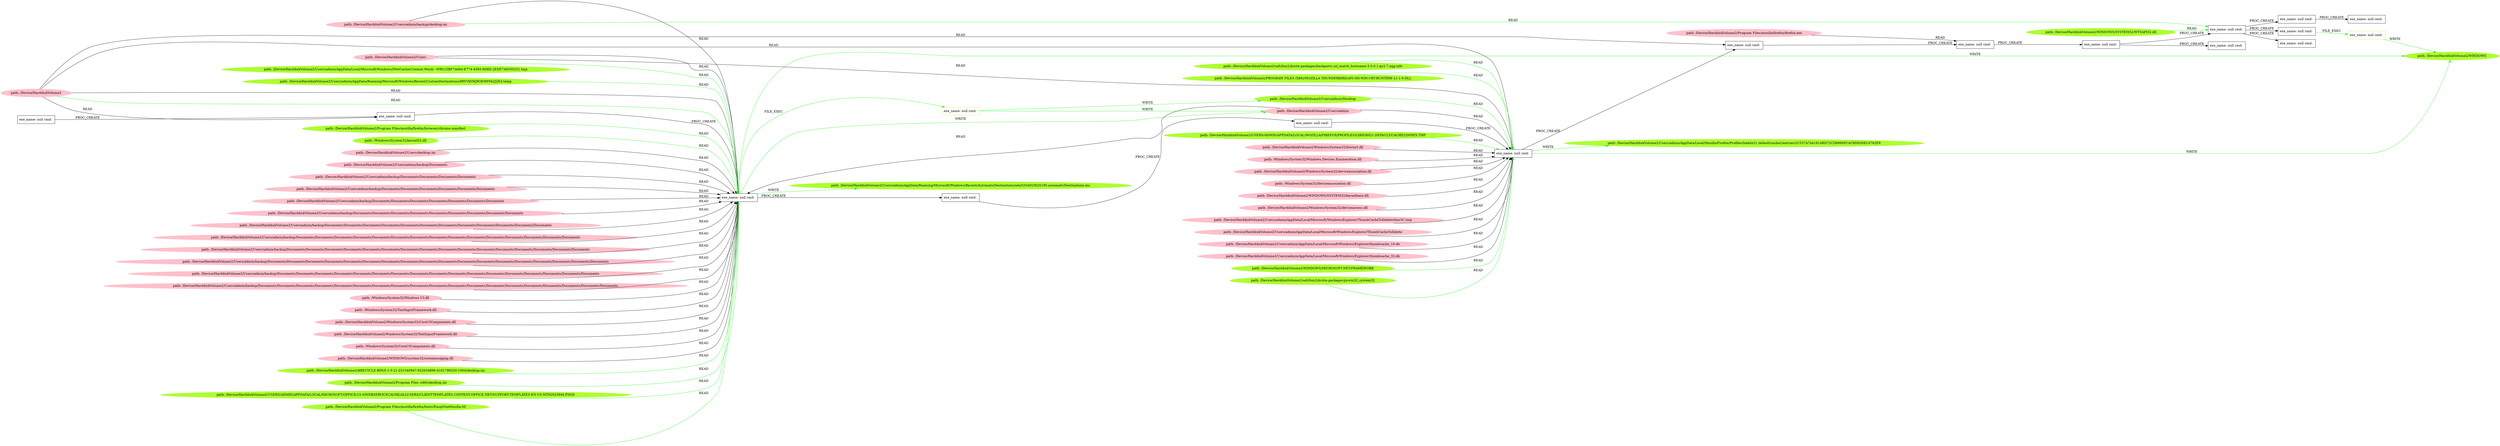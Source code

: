 digraph {
	rankdir=LR
	29 [label="exe_name: null cmd: " color=black shape=box style=solid]
	89 [label="exe_name: null cmd: " color=greenyellow shape=box style=solid]
	29 -> 89 [label=FILE_EXEC color=green]
	3 [label="exe_name: null cmd: " color=black shape=box style=solid]
	107 [label="exe_name: null cmd: " color=greenyellow shape=box style=solid]
	3 -> 107 [label=FILE_EXEC color=green]
	40 [label="exe_name: null cmd: " color=black shape=box style=solid]
	31 [label="exe_name: null cmd: " color=black shape=box style=solid]
	40 -> 31 [label=PROC_CREATE color=black]
	77 [label="path: /Device/HarddiskVolume2" color=pink shape=oval style=filled]
	31 [label="exe_name: null cmd: " color=black shape=box style=solid]
	77 -> 31 [label=READ color=black]
	31 [label="exe_name: null cmd: " color=black shape=box style=solid]
	29 [label="exe_name: null cmd: " color=black shape=box style=solid]
	31 -> 29 [label=PROC_CREATE color=black]
	77 [label="path: /Device/HarddiskVolume2" color=pink shape=oval style=filled]
	29 [label="exe_name: null cmd: " color=black shape=box style=solid]
	77 -> 29 [label=READ color=black]
	53 [label="path: /Device/HarddiskVolume2/Users/desktop.ini" color=pink shape=oval style=filled]
	29 [label="exe_name: null cmd: " color=black shape=box style=solid]
	53 -> 29 [label=READ color=black]
	71 [label="path: /Device/HarddiskVolume2/Users/admin" color=pink shape=oval style=filled]
	29 [label="exe_name: null cmd: " color=black shape=box style=solid]
	71 -> 29 [label=READ color=black]
	75 [label="path: /Device/HarddiskVolume2/Users" color=pink shape=oval style=filled]
	29 [label="exe_name: null cmd: " color=black shape=box style=solid]
	75 -> 29 [label=READ color=black]
	28 [label="path: /Device/HarddiskVolume2/Users/admin/backup/desktop.ini" color=pink shape=oval style=filled]
	6 [label="exe_name: null cmd: " color=black shape=box style=solid]
	28 -> 6 [label=READ color=green]
	28 [label="path: /Device/HarddiskVolume2/Users/admin/backup/desktop.ini" color=pink shape=oval style=filled]
	29 [label="exe_name: null cmd: " color=black shape=box style=solid]
	28 -> 29 [label=READ color=black]
	36 [label="path: /Device/HarddiskVolume2/Users/admin/backup/Documents" color=pink shape=oval style=filled]
	29 [label="exe_name: null cmd: " color=black shape=box style=solid]
	36 -> 29 [label=READ color=black]
	54 [label="path: /Device/HarddiskVolume2/Users/admin/backup/Documents/Documents/Documents/Documents" color=pink shape=oval style=filled]
	29 [label="exe_name: null cmd: " color=black shape=box style=solid]
	54 -> 29 [label=READ color=black]
	46 [label="path: /Device/HarddiskVolume2/Users/admin/backup/Documents/Documents/Documents/Documents/Documents/Documents" color=pink shape=oval style=filled]
	29 [label="exe_name: null cmd: " color=black shape=box style=solid]
	46 -> 29 [label=READ color=black]
	66 [label="path: /Device/HarddiskVolume2/Users/admin/backup/Documents/Documents/Documents/Documents/Documents/Documents/Documents" color=pink shape=oval style=filled]
	29 [label="exe_name: null cmd: " color=black shape=box style=solid]
	66 -> 29 [label=READ color=black]
	23 [label="path: /Device/HarddiskVolume2/Users/admin/backup/Documents/Documents/Documents/Documents/Documents/Documents/Documents/Documents/Documents" color=pink shape=oval style=filled]
	29 [label="exe_name: null cmd: " color=black shape=box style=solid]
	23 -> 29 [label=READ color=black]
	12 [label="path: /Device/HarddiskVolume2/Users/admin/backup/Documents/Documents/Documents/Documents/Documents/Documents/Documents/Documents/Documents/Documents/Documents/Documents" color=pink shape=oval style=filled]
	29 [label="exe_name: null cmd: " color=black shape=box style=solid]
	12 -> 29 [label=READ color=black]
	44 [label="path: /Device/HarddiskVolume2/Users/admin/backup/Documents/Documents/Documents/Documents/Documents/Documents/Documents/Documents/Documents/Documents/Documents/Documents/Documents/Documents/Documents" color=pink shape=oval style=filled]
	29 [label="exe_name: null cmd: " color=black shape=box style=solid]
	44 -> 29 [label=READ color=black]
	35 [label="path: /Device/HarddiskVolume2/Users/admin/backup/Documents/Documents/Documents/Documents/Documents/Documents/Documents/Documents/Documents/Documents/Documents/Documents/Documents/Documents/Documents/Documents" color=pink shape=oval style=filled]
	29 [label="exe_name: null cmd: " color=black shape=box style=solid]
	35 -> 29 [label=READ color=black]
	48 [label="path: /Device/HarddiskVolume2/Users/admin/backup/Documents/Documents/Documents/Documents/Documents/Documents/Documents/Documents/Documents/Documents/Documents/Documents/Documents/Documents/Documents/Documents/Documents/Documents" color=pink shape=oval style=filled]
	29 [label="exe_name: null cmd: " color=black shape=box style=solid]
	48 -> 29 [label=READ color=black]
	20 [label="path: /Device/HarddiskVolume2/Users/admin/backup/Documents/Documents/Documents/Documents/Documents/Documents/Documents/Documents/Documents/Documents/Documents/Documents/Documents/Documents/Documents/Documents/Documents" color=pink shape=oval style=filled]
	29 [label="exe_name: null cmd: " color=black shape=box style=solid]
	20 -> 29 [label=READ color=black]
	15 [label="path: /Device/HarddiskVolume2/Users/admin/backup/Documents/Documents/Documents/Documents/Documents/Documents/Documents/Documents/Documents/Documents/Documents/Documents/Documents/Documents/Documents/Documents/Documents/Documents/Documents" color=pink shape=oval style=filled]
	29 [label="exe_name: null cmd: " color=black shape=box style=solid]
	15 -> 29 [label=READ color=black]
	55 [label="path: /Windows/System32/Windows.UI.dll" color=pink shape=oval style=filled]
	29 [label="exe_name: null cmd: " color=black shape=box style=solid]
	55 -> 29 [label=READ color=black]
	16 [label="path: /Windows/System32/TextInputFramework.dll" color=pink shape=oval style=filled]
	29 [label="exe_name: null cmd: " color=black shape=box style=solid]
	16 -> 29 [label=READ color=black]
	21 [label="path: /Device/HarddiskVolume2/Windows/System32/CoreUIComponents.dll" color=pink shape=oval style=filled]
	29 [label="exe_name: null cmd: " color=black shape=box style=solid]
	21 -> 29 [label=READ color=black]
	68 [label="path: /Device/HarddiskVolume2/Windows/System32/TextInputFramework.dll" color=pink shape=oval style=filled]
	29 [label="exe_name: null cmd: " color=black shape=box style=solid]
	68 -> 29 [label=READ color=black]
	65 [label="path: /Windows/System32/CoreUIComponents.dll" color=pink shape=oval style=filled]
	29 [label="exe_name: null cmd: " color=black shape=box style=solid]
	65 -> 29 [label=READ color=black]
	43 [label="path: /Device/HarddiskVolume2/WINDOWS/system32/coremessaging.dll" color=pink shape=oval style=filled]
	29 [label="exe_name: null cmd: " color=black shape=box style=solid]
	43 -> 29 [label=READ color=black]
	29 [label="exe_name: null cmd: " color=black shape=box style=solid]
	26 [label="exe_name: null cmd: " color=black shape=box style=solid]
	29 -> 26 [label=PROC_CREATE color=black]
	26 [label="exe_name: null cmd: " color=black shape=box style=solid]
	27 [label="exe_name: null cmd: " color=black shape=box style=solid]
	26 -> 27 [label=PROC_CREATE color=black]
	27 [label="exe_name: null cmd: " color=black shape=box style=solid]
	41 [label="exe_name: null cmd: " color=black shape=box style=solid]
	27 -> 41 [label=PROC_CREATE color=black]
	45 [label="path: /Device/HarddiskVolume2/Windows/System32/biwinrt.dll" color=pink shape=oval style=filled]
	41 [label="exe_name: null cmd: " color=black shape=box style=solid]
	45 -> 41 [label=READ color=black]
	56 [label="path: /Windows/System32/Windows.Devices.Enumeration.dll" color=pink shape=oval style=filled]
	41 [label="exe_name: null cmd: " color=black shape=box style=solid]
	56 -> 41 [label=READ color=black]
	47 [label="path: /Device/HarddiskVolume2/Windows/System32/deviceassociation.dll" color=pink shape=oval style=filled]
	41 [label="exe_name: null cmd: " color=black shape=box style=solid]
	47 -> 41 [label=READ color=black]
	69 [label="path: /Windows/System32/deviceassociation.dll" color=pink shape=oval style=filled]
	41 [label="exe_name: null cmd: " color=black shape=box style=solid]
	69 -> 41 [label=READ color=black]
	73 [label="path: /Device/HarddiskVolume2/WINDOWS/SYSTEM32/kernelbase.dll" color=pink shape=oval style=filled]
	41 [label="exe_name: null cmd: " color=black shape=box style=solid]
	73 -> 41 [label=READ color=black]
	77 [label="path: /Device/HarddiskVolume2" color=pink shape=oval style=filled]
	41 [label="exe_name: null cmd: " color=black shape=box style=solid]
	77 -> 41 [label=READ color=black]
	94 [label="path: /Device/HarddiskVolume2/$RECYCLE.BIN/S-1-5-21-231540947-922634896-4161786520-1004/desktop.ini" color=greenyellow shape=oval style=filled]
	29 [label="exe_name: null cmd: " color=black shape=box style=solid]
	94 -> 29 [label=READ color=green]
	90 [label="path: /Device/HarddiskVolume2/Users/admin/Desktop" color=greenyellow shape=oval style=filled]
	41 [label="exe_name: null cmd: " color=black shape=box style=solid]
	90 -> 41 [label=READ color=green]
	33 [label="path: /Device/HarddiskVolume2/Windows/System32/deviceaccess.dll" color=pink shape=oval style=filled]
	41 [label="exe_name: null cmd: " color=black shape=box style=solid]
	33 -> 41 [label=READ color=black]
	96 [label="path: /Device/HarddiskVolume2/Program Files (x86)/desktop.ini" color=greenyellow shape=oval style=filled]
	29 [label="exe_name: null cmd: " color=black shape=box style=solid]
	96 -> 29 [label=READ color=green]
	77 [label="path: /Device/HarddiskVolume2" color=pink shape=oval style=filled]
	29 [label="exe_name: null cmd: " color=black shape=box style=solid]
	77 -> 29 [label=READ color=green]
	85 [label="path: /Device/HarddiskVolume2/USERS/ADMIN/APPDATA/LOCAL/MICROSOFT/OFFICE/15.0/WEBSERVICECACHE/ALLUSERS/CLIENTTEMPLATES.CONTENT.OFFICE.NET/SUPPORT-TEMPLATES-EN-US-MT02923949.PNG0" color=greenyellow shape=oval style=filled]
	29 [label="exe_name: null cmd: " color=black shape=box style=solid]
	85 -> 29 [label=READ color=green]
	71 [label="path: /Device/HarddiskVolume2/Users/admin" color=pink shape=oval style=filled]
	41 [label="exe_name: null cmd: " color=black shape=box style=solid]
	71 -> 41 [label=READ color=black]
	51 [label="path: /Device/HarddiskVolume2/Users/admin/AppData/Local/Microsoft/Windows/Explorer/ThumbCacheToDelete/thm3C.tmp" color=pink shape=oval style=filled]
	41 [label="exe_name: null cmd: " color=black shape=box style=solid]
	51 -> 41 [label=READ color=black]
	67 [label="path: /Device/HarddiskVolume2/Users/admin/AppData/Local/Microsoft/Windows/Explorer/ThumbCacheToDelete" color=pink shape=oval style=filled]
	41 [label="exe_name: null cmd: " color=black shape=box style=solid]
	67 -> 41 [label=READ color=black]
	13 [label="path: /Device/HarddiskVolume2/Users/admin/AppData/Local/Microsoft/Windows/Explorer/thumbcache_16.db" color=pink shape=oval style=filled]
	41 [label="exe_name: null cmd: " color=black shape=box style=solid]
	13 -> 41 [label=READ color=black]
	60 [label="path: /Device/HarddiskVolume2/Users/admin/AppData/Local/Microsoft/Windows/Explorer/thumbcache_32.db" color=pink shape=oval style=filled]
	41 [label="exe_name: null cmd: " color=black shape=box style=solid]
	60 -> 41 [label=READ color=black]
	75 [label="path: /Device/HarddiskVolume2/Users" color=pink shape=oval style=filled]
	41 [label="exe_name: null cmd: " color=black shape=box style=solid]
	75 -> 41 [label=READ color=black]
	41 [label="exe_name: null cmd: " color=black shape=box style=solid]
	37 [label="exe_name: null cmd: " color=black shape=box style=solid]
	41 -> 37 [label=PROC_CREATE color=black]
	77 [label="path: /Device/HarddiskVolume2" color=pink shape=oval style=filled]
	37 [label="exe_name: null cmd: " color=black shape=box style=solid]
	77 -> 37 [label=READ color=black]
	37 [label="exe_name: null cmd: " color=black shape=box style=solid]
	0 [label="exe_name: null cmd: " color=black shape=box style=solid]
	37 -> 0 [label=PROC_CREATE color=black]
	39 [label="path: /Device/HarddiskVolume2/Program Files/mozilla/firefox/firefox.exe" color=pink shape=oval style=filled]
	0 [label="exe_name: null cmd: " color=black shape=box style=solid]
	39 -> 0 [label=READ color=black]
	0 [label="exe_name: null cmd: " color=black shape=box style=solid]
	2 [label="exe_name: null cmd: " color=black shape=box style=solid]
	0 -> 2 [label=PROC_CREATE color=black]
	2 [label="exe_name: null cmd: " color=black shape=box style=solid]
	4 [label="exe_name: null cmd: " color=black shape=box style=solid]
	2 -> 4 [label=PROC_CREATE color=black]
	2 [label="exe_name: null cmd: " color=black shape=box style=solid]
	6 [label="exe_name: null cmd: " color=black shape=box style=solid]
	2 -> 6 [label=PROC_CREATE color=black]
	6 [label="exe_name: null cmd: " color=black shape=box style=solid]
	3 [label="exe_name: null cmd: " color=black shape=box style=solid]
	6 -> 3 [label=PROC_CREATE color=black]
	6 [label="exe_name: null cmd: " color=black shape=box style=solid]
	1 [label="exe_name: null cmd: " color=black shape=box style=solid]
	6 -> 1 [label=PROC_CREATE color=black]
	6 [label="exe_name: null cmd: " color=black shape=box style=solid]
	5 [label="exe_name: null cmd: " color=black shape=box style=solid]
	6 -> 5 [label=PROC_CREATE color=black]
	5 [label="exe_name: null cmd: " color=black shape=box style=solid]
	9 [label="exe_name: null cmd: " color=black shape=box style=solid]
	5 -> 9 [label=PROC_CREATE color=black]
	83 [label="path: /Device/HarddiskVolume2/Program Files/mozilla/firefox/fonts/EmojiOneMozilla.ttf" color=greenyellow shape=oval style=filled]
	29 [label="exe_name: null cmd: " color=black shape=box style=solid]
	83 -> 29 [label=READ color=green]
	107 [label="exe_name: null cmd: " color=greenyellow shape=box style=solid]
	92 [label="path: /Device/HarddiskVolume2/WINDOWS" color=greenyellow shape=oval style=filled]
	107 -> 92 [label=WRITE color=green]
	95 [label="path: /Device/HarddiskVolume2/Users/admin/AppData/Local/Microsoft/Windows/INetCache/Content.Word/~WRS{5BF7A064-E774-4565-8D8D-2EDE7A935023}.tmp" color=greenyellow shape=oval style=filled]
	29 [label="exe_name: null cmd: " color=black shape=box style=solid]
	95 -> 29 [label=READ color=green]
	29 [label="exe_name: null cmd: " color=black shape=box style=solid]
	92 [label="path: /Device/HarddiskVolume2/WINDOWS" color=greenyellow shape=oval style=filled]
	29 -> 92 [label=WRITE color=green]
	88 [label="path: /Device/HarddiskVolume2/Users/admin/AppData/Roaming/Microsoft/Windows/Recent/CustomDestinations/8RYVKOKJ9OE9W942J2E4.temp" color=greenyellow shape=oval style=filled]
	29 [label="exe_name: null cmd: " color=black shape=box style=solid]
	88 -> 29 [label=READ color=green]
	41 [label="exe_name: null cmd: " color=black shape=box style=solid]
	92 [label="path: /Device/HarddiskVolume2/WINDOWS" color=greenyellow shape=oval style=filled]
	41 -> 92 [label=WRITE color=green]
	103 [label="path: /Device/HarddiskVolume2/WINDOWS/MICROSOFT.NET/FRAMEWORK" color=greenyellow shape=oval style=filled]
	41 [label="exe_name: null cmd: " color=black shape=box style=solid]
	103 -> 41 [label=READ color=green]
	106 [label="path: /Device/HarddiskVolume2/WINDOWS/SYSTEM32/WTSAPI32.dll" color=greenyellow shape=oval style=filled]
	6 [label="exe_name: null cmd: " color=black shape=box style=solid]
	106 -> 6 [label=READ color=green]
	87 [label="path: /Device/HarddiskVolume2/Program Files/mozilla/firefox/browser/chrome.manifest" color=greenyellow shape=oval style=filled]
	29 [label="exe_name: null cmd: " color=black shape=box style=solid]
	87 -> 29 [label=READ color=green]
	93 [label="path: /Windows/System32/kernel32.dll" color=greenyellow shape=oval style=filled]
	29 [label="exe_name: null cmd: " color=black shape=box style=solid]
	93 -> 29 [label=READ color=green]
	89 [label="exe_name: null cmd: " color=greenyellow shape=box style=solid]
	71 [label="path: /Device/HarddiskVolume2/Users/admin" color=pink shape=oval style=filled]
	89 -> 71 [label=WRITE color=green]
	89 [label="exe_name: null cmd: " color=greenyellow shape=box style=solid]
	90 [label="path: /Device/HarddiskVolume2/Users/admin/Desktop" color=greenyellow shape=oval style=filled]
	89 -> 90 [label=WRITE color=green]
	29 [label="exe_name: null cmd: " color=black shape=box style=solid]
	71 [label="path: /Device/HarddiskVolume2/Users/admin" color=pink shape=oval style=filled]
	29 -> 71 [label=WRITE color=green]
	102 [label="path: /Device/HarddiskVolume2/salt/bin/Lib/site-packages/pywin32_system32" color=greenyellow shape=oval style=filled]
	41 [label="exe_name: null cmd: " color=black shape=box style=solid]
	102 -> 41 [label=READ color=green]
	100 [label="path: /Device/HarddiskVolume2/salt/bin/Lib/site-packages/backports.ssl_match_hostname-3.5.0.1-py2.7.egg-info" color=greenyellow shape=oval style=filled]
	41 [label="exe_name: null cmd: " color=black shape=box style=solid]
	100 -> 41 [label=READ color=green]
	29 [label="exe_name: null cmd: " color=black shape=box style=solid]
	84 [label="path: /Device/HarddiskVolume2/Users/admin/AppData/Roaming/Microsoft/Windows/Recent/AutomaticDestinations/a4a5324453625195.automaticDestinations-ms" color=greenyellow shape=oval style=filled]
	29 -> 84 [label=WRITE color=green]
	101 [label="path: /Device/HarddiskVolume2/PROGRAM FILES (X86)/MOZILLA THUNDERBIRD/API-MS-WIN-CRT-RUNTIME-L1-1-0.DLL" color=greenyellow shape=oval style=filled]
	41 [label="exe_name: null cmd: " color=black shape=box style=solid]
	101 -> 41 [label=READ color=green]
	41 [label="exe_name: null cmd: " color=black shape=box style=solid]
	97 [label="path: /Device/HarddiskVolume2/Users/admin/AppData/Local/Mozilla/Firefox/Profiles/lxkehh21.default/cache2/entries/2C537A7441814BD72CD8990FC4C9DE00EC4762F9" color=greenyellow shape=oval style=filled]
	41 -> 97 [label=WRITE color=green]
	99 [label="path: /Device/HarddiskVolume2/USERS/ADMIN/APPDATA/LOCAL/MOZILLA/FIREFOX/PROFILES/LXKEHH21.DEFAULT/CACHE2/INDEX.TMP" color=greenyellow shape=oval style=filled]
	41 [label="exe_name: null cmd: " color=black shape=box style=solid]
	99 -> 41 [label=READ color=green]
}

